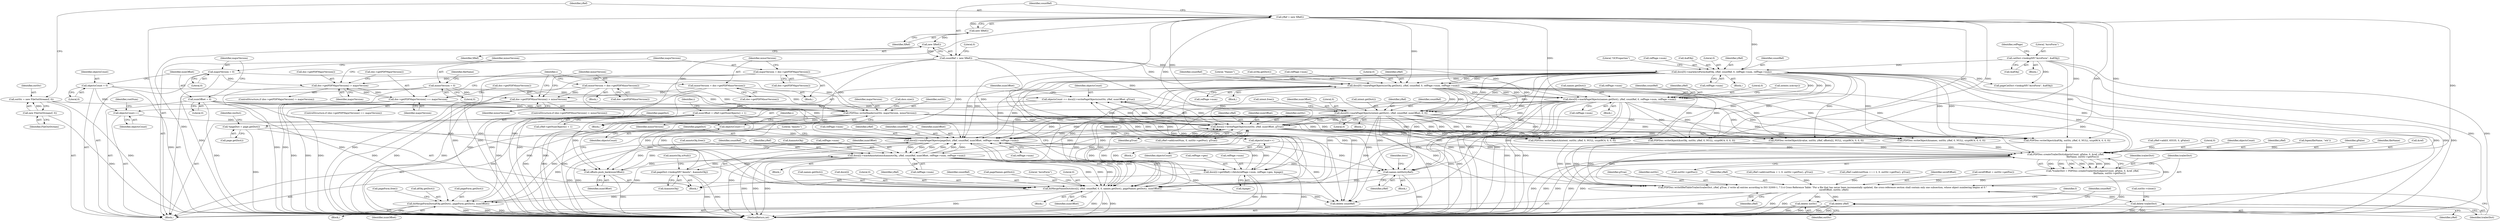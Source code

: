 digraph "0_poppler_5c9b08a875b07853be6c44e43ff5f7f059df666a@API" {
"1000778" [label="(Call,objectsCount += docs[i]->writePageObjects(outStr, yRef, numOffset, gTrue))"];
"1000780" [label="(Call,docs[i]->writePageObjects(outStr, yRef, numOffset, gTrue))"];
"1000316" [label="(Call,PDFDoc::writeHeader(outStr, majorVersion, minorVersion))"];
"1000299" [label="(Call,outStr = new FileOutStream(f, 0))"];
"1000301" [label="(Call,new FileOutStream(f, 0))"];
"1000124" [label="(Call,majorVersion = 0)"];
"1000234" [label="(Call,majorVersion = doc->getPDFMajorVersion())"];
"1000242" [label="(Call,doc->getPDFMajorVersion() == majorVersion)"];
"1000230" [label="(Call,doc->getPDFMajorVersion() > majorVersion)"];
"1000237" [label="(Call,minorVersion = doc->getPDFMinorVersion())"];
"1000247" [label="(Call,doc->getPDFMinorVersion() > minorVersion)"];
"1000251" [label="(Call,minorVersion = doc->getPDFMinorVersion())"];
"1000128" [label="(Call,minorVersion = 0)"];
"1000675" [label="(Call,docs[i]->markPageObjects(pageDict, yRef, countRef, numOffset, refPage->num, refPage->num))"];
"1000649" [label="(Call,*pageDict = page.getDict())"];
"1000303" [label="(Call,yRef = new XRef())"];
"1000305" [label="(Call,new XRef())"];
"1000354" [label="(Call,docs[0]->markAcroForm(&afObj, yRef, countRef, 0, refPage->num, refPage->num))"];
"1000341" [label="(Call,catDict->lookupNF(\"AcroForm\", &afObj))"];
"1000307" [label="(Call,countRef = new XRef())"];
"1000309" [label="(Call,new XRef())"];
"1000376" [label="(Call,docs[0]->markPageObjects(ocObj.getDict(), yRef, countRef, 0, refPage->num, refPage->num))"];
"1000695" [label="(Call,docs[i]->markAnnotations(&annotsObj, yRef, countRef, numOffset, refPage->num, refPage->num))"];
"1000687" [label="(Call,pageDict->lookupNF(\"Annots\", &annotsObj))"];
"1000397" [label="(Call,docs[0]->markPageObjects(names.getDict(), yRef, countRef, 0, refPage->num, refPage->num))"];
"1000594" [label="(Call,docs[0]->markPageObjects(intent.getDict(), yRef, countRef, numOffset, 0, 0))"];
"1000110" [label="(Call,numOffset = 0)"];
"1000735" [label="(Call,doMergeNameDict(docs[i], yRef, countRef, 0, 0, names.getDict(), pageNames.getDict(), numOffset))"];
"1000733" [label="(Call,names.initDict(yRef))"];
"1000785" [label="(Call,numOffset = yRef->getNumObjects() + 1)"];
"1000673" [label="(Call,offsets.push_back(numOffset))"];
"1000639" [label="(Call,docs[i]->getXRef()->fetch(refPage->num, refPage->gen, &page))"];
"1000771" [label="(Call,doMergeFormDict(afObj.getDict(), pageForm.getDict(), numOffset))"];
"1000106" [label="(Call,objectsCount = 0)"];
"1000911" [label="(Call,objectsCount++)"];
"1000948" [label="(Call,objectsCount++)"];
"1001043" [label="(Call,objectsCount++)"];
"1001063" [label="(Call,PDFDoc::createTrailerDict(objectsCount, gFalse, 0, &ref, yRef,\n                                                fileName, outStr->getPos()))"];
"1001061" [label="(Call,*trailerDict = PDFDoc::createTrailerDict(objectsCount, gFalse, 0, &ref, yRef,\n                                                fileName, outStr->getPos()))"];
"1001072" [label="(Call,PDFDoc::writeXRefTableTrailer(trailerDict, yRef, gTrue, // write all entries according to ISO 32000-1, 7.5.4 Cross-Reference Table: \"For a file that has never been incrementally updated, the cross-reference section shall contain only one subsection, whose object numbering begins at 0.\"\n                                uxrefOffset, outStr, yRef))"];
"1001079" [label="(Call,delete trailerDict)"];
"1001082" [label="(Call,delete outStr)"];
"1001086" [label="(Call,delete yRef)"];
"1000679" [label="(Identifier,numOffset)"];
"1001088" [label="(Call,delete countRef)"];
"1000309" [label="(Call,new XRef())"];
"1000249" [label="(Identifier,minorVersion)"];
"1000360" [label="(Call,refPage->num)"];
"1000379" [label="(Identifier,countRef)"];
"1000784" [label="(Identifier,gTrue)"];
"1000242" [label="(Call,doc->getPDFMajorVersion() == majorVersion)"];
"1000311" [label="(Call,yRef->add(0, 65535, 0, gFalse))"];
"1000743" [label="(Call,names.getDict())"];
"1000376" [label="(Call,docs[0]->markPageObjects(ocObj.getDict(), yRef, countRef, 0, refPage->num, refPage->num))"];
"1000786" [label="(Identifier,numOffset)"];
"1000689" [label="(Call,&annotsObj)"];
"1000598" [label="(Identifier,numOffset)"];
"1000617" [label="(Identifier,i)"];
"1000727" [label="(Block,)"];
"1000673" [label="(Call,offsets.push_back(numOffset))"];
"1000640" [label="(Call,refPage->num)"];
"1000912" [label="(Identifier,objectsCount)"];
"1000234" [label="(Call,majorVersion = doc->getPDFMajorVersion())"];
"1001085" [label="(Identifier,f)"];
"1001075" [label="(Identifier,gTrue)"];
"1001077" [label="(Identifier,outStr)"];
"1001066" [label="(Literal,0)"];
"1000318" [label="(Identifier,majorVersion)"];
"1000599" [label="(Literal,0)"];
"1000595" [label="(Call,intent.getDict())"];
"1000594" [label="(Call,docs[0]->markPageObjects(intent.getDict(), yRef, countRef, numOffset, 0, 0))"];
"1000410" [label="(Call,intents.isArray())"];
"1000736" [label="(Call,docs[i])"];
"1000343" [label="(Call,&afObj)"];
"1001074" [label="(Identifier,yRef)"];
"1000782" [label="(Identifier,yRef)"];
"1000694" [label="(Block,)"];
"1000651" [label="(Call,page.getDict())"];
"1000341" [label="(Call,catDict->lookupNF(\"AcroForm\", &afObj))"];
"1000112" [label="(Literal,0)"];
"1001064" [label="(Identifier,objectsCount)"];
"1000628" [label="(Block,)"];
"1000251" [label="(Call,minorVersion = doc->getPDFMinorVersion())"];
"1000704" [label="(Call,refPage->num)"];
"1000741" [label="(Literal,0)"];
"1000734" [label="(Identifier,yRef)"];
"1000701" [label="(Call,refPage->num)"];
"1000739" [label="(Identifier,yRef)"];
"1000133" [label="(Identifier,fileName)"];
"1000654" [label="(Identifier,resDict)"];
"1000596" [label="(Identifier,yRef)"];
"1000347" [label="(Identifier,refPage)"];
"1000130" [label="(Literal,0)"];
"1001069" [label="(Identifier,yRef)"];
"1000286" [label="(Call,fopen(fileName, \"wb\"))"];
"1001078" [label="(Identifier,yRef)"];
"1001089" [label="(Identifier,countRef)"];
"1001062" [label="(Identifier,trailerDict)"];
"1000326" [label="(Call,docs.size())"];
"1000398" [label="(Call,names.getDict())"];
"1000683" [label="(Call,refPage->num)"];
"1000773" [label="(Call,pageForm.getDict())"];
"1001080" [label="(Identifier,trailerDict)"];
"1000237" [label="(Call,minorVersion = doc->getPDFMinorVersion())"];
"1000693" [label="(Call,annotsObj.isNull())"];
"1001086" [label="(Call,delete yRef)"];
"1000780" [label="(Call,docs[i]->writePageObjects(outStr, yRef, numOffset, gTrue))"];
"1001072" [label="(Call,PDFDoc::writeXRefTableTrailer(trailerDict, yRef, gTrue, // write all entries according to ISO 32000-1, 7.5.4 Cross-Reference Table: \"For a file that has never been incrementally updated, the cross-reference section shall contain only one subsection, whose object numbering begins at 0.\"\n                                uxrefOffset, outStr, yRef))"];
"1000680" [label="(Call,refPage->num)"];
"1000355" [label="(Call,&afObj)"];
"1000745" [label="(Identifier,numOffset)"];
"1000305" [label="(Call,new XRef())"];
"1000597" [label="(Identifier,countRef)"];
"1000646" [label="(Call,&page)"];
"1000388" [label="(Literal,\"Names\")"];
"1000775" [label="(Call,pageForm.free())"];
"1000230" [label="(Call,doc->getPDFMajorVersion() > majorVersion)"];
"1001043" [label="(Call,objectsCount++)"];
"1000915" [label="(Identifier,rootNum)"];
"1001065" [label="(Identifier,gFalse)"];
"1000675" [label="(Call,docs[i]->markPageObjects(pageDict, yRef, countRef, numOffset, refPage->num, refPage->num))"];
"1000253" [label="(Call,doc->getPDFMinorVersion())"];
"1000312" [label="(Literal,0)"];
"1000778" [label="(Call,objectsCount += docs[i]->writePageObjects(outStr, yRef, numOffset, gTrue))"];
"1000639" [label="(Call,docs[i]->getXRef()->fetch(refPage->num, refPage->gen, &page))"];
"1000359" [label="(Literal,0)"];
"1001081" [label="(Call,outStr->close())"];
"1000252" [label="(Identifier,minorVersion)"];
"1000795" [label="(Call,yRef->add(rootNum, 0, outStr->getPos(), gTrue))"];
"1000108" [label="(Literal,0)"];
"1000229" [label="(ControlStructure,if (doc->getPDFMajorVersion() > majorVersion))"];
"1000700" [label="(Identifier,numOffset)"];
"1000677" [label="(Identifier,yRef)"];
"1000877" [label="(Call,PDFDoc::writeObject(&ocObj, outStr, yRef, 0, NULL, cryptRC4, 0, 0, 0))"];
"1000402" [label="(Call,refPage->num)"];
"1000363" [label="(Call,refPage->num)"];
"1000961" [label="(Block,)"];
"1000377" [label="(Call,ocObj.getDict())"];
"1000110" [label="(Call,numOffset = 0)"];
"1000107" [label="(Identifier,objectsCount)"];
"1000316" [label="(Call,PDFDoc::writeHeader(outStr, majorVersion, minorVersion))"];
"1001070" [label="(Identifier,fileName)"];
"1001063" [label="(Call,PDFDoc::createTrailerDict(objectsCount, gFalse, 0, &ref, yRef,\n                                                fileName, outStr->getPos()))"];
"1000731" [label="(Block,)"];
"1000302" [label="(Identifier,FileOutStream)"];
"1000650" [label="(Identifier,pageDict)"];
"1000241" [label="(ControlStructure,if (doc->getPDFMajorVersion() == majorVersion))"];
"1000232" [label="(Identifier,majorVersion)"];
"1000209" [label="(Identifier,i)"];
"1000235" [label="(Identifier,majorVersion)"];
"1001082" [label="(Call,delete outStr)"];
"1001083" [label="(Identifier,outStr)"];
"1000354" [label="(Call,docs[0]->markAcroForm(&afObj, yRef, countRef, 0, refPage->num, refPage->num))"];
"1000236" [label="(Call,doc->getPDFMajorVersion())"];
"1000400" [label="(Identifier,countRef)"];
"1000303" [label="(Call,yRef = new XRef())"];
"1001079" [label="(Call,delete trailerDict)"];
"1000763" [label="(Call,pageCatDict->lookupNF(\"AcroForm\", &afObj))"];
"1000342" [label="(Literal,\"AcroForm\")"];
"1000319" [label="(Identifier,minorVersion)"];
"1000247" [label="(Call,doc->getPDFMinorVersion() > minorVersion)"];
"1000124" [label="(Call,majorVersion = 0)"];
"1000735" [label="(Call,doMergeNameDict(docs[i], yRef, countRef, 0, 0, names.getDict(), pageNames.getDict(), numOffset))"];
"1000737" [label="(Identifier,docs)"];
"1000381" [label="(Call,refPage->num)"];
"1000399" [label="(Identifier,yRef)"];
"1000357" [label="(Identifier,yRef)"];
"1001087" [label="(Identifier,yRef)"];
"1000960" [label="(Identifier,i)"];
"1000111" [label="(Identifier,numOffset)"];
"1000772" [label="(Call,afObj.getDict())"];
"1000897" [label="(Call,PDFDoc::writeObject(&names, outStr, yRef, 0, NULL, cryptRC4, 0, 0, 0))"];
"1000618" [label="(Block,)"];
"1000740" [label="(Identifier,countRef)"];
"1000857" [label="(Call,PDFDoc::writeObject(&afObj, outStr, yRef, 0, NULL, cryptRC4, 0, 0, 0))"];
"1000128" [label="(Call,minorVersion = 0)"];
"1000308" [label="(Identifier,countRef)"];
"1000770" [label="(Block,)"];
"1000106" [label="(Call,objectsCount = 0)"];
"1000358" [label="(Identifier,countRef)"];
"1000707" [label="(Call,annotsObj.free())"];
"1000913" [label="(Call,yRef->add(rootNum + 1, 0, outStr->getPos(), gTrue))"];
"1000397" [label="(Call,docs[0]->markPageObjects(names.getDict(), yRef, countRef, 0, refPage->num, refPage->num))"];
"1000238" [label="(Identifier,minorVersion)"];
"1000695" [label="(Call,docs[i]->markAnnotations(&annotsObj, yRef, countRef, numOffset, refPage->num, refPage->num))"];
"1000605" [label="(Call,intent.free())"];
"1000246" [label="(ControlStructure,if (doc->getPDFMinorVersion() > minorVersion))"];
"1000239" [label="(Call,doc->getPDFMinorVersion())"];
"1000744" [label="(Call,pageNames.getDict())"];
"1000129" [label="(Identifier,minorVersion)"];
"1000948" [label="(Call,objectsCount++)"];
"1000699" [label="(Identifier,countRef)"];
"1000687" [label="(Call,pageDict->lookupNF(\"Annots\", &annotsObj))"];
"1001061" [label="(Call,*trailerDict = PDFDoc::createTrailerDict(objectsCount, gFalse, 0, &ref, yRef,\n                                                fileName, outStr->getPos()))"];
"1000300" [label="(Identifier,outStr)"];
"1000698" [label="(Identifier,yRef)"];
"1000733" [label="(Call,names.initDict(yRef))"];
"1000317" [label="(Identifier,outStr)"];
"1000783" [label="(Identifier,numOffset)"];
"1001071" [label="(Call,outStr->getPos())"];
"1000747" [label="(Literal,\"AcroForm\")"];
"1000233" [label="(Block,)"];
"1001073" [label="(Identifier,trailerDict)"];
"1000353" [label="(Block,)"];
"1000787" [label="(Call,yRef->getNumObjects() + 1)"];
"1000952" [label="(Identifier,i)"];
"1000304" [label="(Identifier,yRef)"];
"1000244" [label="(Identifier,majorVersion)"];
"1000380" [label="(Literal,0)"];
"1000771" [label="(Call,doMergeFormDict(afObj.getDict(), pageForm.getDict(), numOffset))"];
"1000306" [label="(Identifier,XRef)"];
"1000248" [label="(Call,doc->getPDFMinorVersion())"];
"1000781" [label="(Identifier,outStr)"];
"1000250" [label="(Block,)"];
"1000643" [label="(Call,refPage->gen)"];
"1000649" [label="(Call,*pageDict = page.getDict())"];
"1000126" [label="(Literal,0)"];
"1000299" [label="(Call,outStr = new FileOutStream(f, 0))"];
"1000243" [label="(Call,doc->getPDFMajorVersion())"];
"1001120" [label="(MethodReturn,int)"];
"1000742" [label="(Literal,0)"];
"1000962" [label="(Call,yRef->add(rootNum + i + 2, 0, outStr->getPos(), gTrue))"];
"1001076" [label="(Identifier,uxrefOffset)"];
"1000125" [label="(Identifier,majorVersion)"];
"1000378" [label="(Identifier,yRef)"];
"1000401" [label="(Literal,0)"];
"1000674" [label="(Identifier,numOffset)"];
"1001044" [label="(Identifier,objectsCount)"];
"1000384" [label="(Call,refPage->num)"];
"1000405" [label="(Call,refPage->num)"];
"1000600" [label="(Literal,0)"];
"1000396" [label="(Block,)"];
"1001067" [label="(Call,&ref)"];
"1000836" [label="(Call,PDFDoc::writeObject(&intent, outStr, yRef, 0, NULL, cryptRC4, 0, 0, 0))"];
"1000688" [label="(Literal,\"Annots\")"];
"1000375" [label="(Block,)"];
"1000307" [label="(Call,countRef = new XRef())"];
"1000328" [label="(Block,)"];
"1000911" [label="(Call,objectsCount++)"];
"1000367" [label="(Literal,\"OCProperties\")"];
"1000301" [label="(Call,new FileOutStream(f, 0))"];
"1000774" [label="(Identifier,numOffset)"];
"1001046" [label="(Call,uxrefOffset = outStr->getPos())"];
"1000231" [label="(Call,doc->getPDFMajorVersion())"];
"1001027" [label="(Call,PDFDoc::writeObject(&value, outStr, yRef, offsets[i], NULL, cryptRC4, 0, 0, 0))"];
"1000949" [label="(Identifier,objectsCount)"];
"1000678" [label="(Identifier,countRef)"];
"1000779" [label="(Identifier,objectsCount)"];
"1000696" [label="(Call,&annotsObj)"];
"1000593" [label="(Block,)"];
"1000310" [label="(Identifier,XRef)"];
"1000104" [label="(Block,)"];
"1000785" [label="(Call,numOffset = yRef->getNumObjects() + 1)"];
"1000676" [label="(Identifier,pageDict)"];
"1000778" -> "1000618"  [label="AST: "];
"1000778" -> "1000780"  [label="CFG: "];
"1000779" -> "1000778"  [label="AST: "];
"1000780" -> "1000778"  [label="AST: "];
"1000786" -> "1000778"  [label="CFG: "];
"1000778" -> "1001120"  [label="DDG: "];
"1000780" -> "1000778"  [label="DDG: "];
"1000780" -> "1000778"  [label="DDG: "];
"1000780" -> "1000778"  [label="DDG: "];
"1000780" -> "1000778"  [label="DDG: "];
"1000106" -> "1000778"  [label="DDG: "];
"1000778" -> "1000911"  [label="DDG: "];
"1000780" -> "1000784"  [label="CFG: "];
"1000781" -> "1000780"  [label="AST: "];
"1000782" -> "1000780"  [label="AST: "];
"1000783" -> "1000780"  [label="AST: "];
"1000784" -> "1000780"  [label="AST: "];
"1000780" -> "1000675"  [label="DDG: "];
"1000780" -> "1000733"  [label="DDG: "];
"1000780" -> "1000735"  [label="DDG: "];
"1000316" -> "1000780"  [label="DDG: "];
"1000675" -> "1000780"  [label="DDG: "];
"1000675" -> "1000780"  [label="DDG: "];
"1000303" -> "1000780"  [label="DDG: "];
"1000354" -> "1000780"  [label="DDG: "];
"1000735" -> "1000780"  [label="DDG: "];
"1000735" -> "1000780"  [label="DDG: "];
"1000376" -> "1000780"  [label="DDG: "];
"1000695" -> "1000780"  [label="DDG: "];
"1000695" -> "1000780"  [label="DDG: "];
"1000397" -> "1000780"  [label="DDG: "];
"1000594" -> "1000780"  [label="DDG: "];
"1000594" -> "1000780"  [label="DDG: "];
"1000785" -> "1000780"  [label="DDG: "];
"1000771" -> "1000780"  [label="DDG: "];
"1000110" -> "1000780"  [label="DDG: "];
"1000780" -> "1000795"  [label="DDG: "];
"1000780" -> "1000836"  [label="DDG: "];
"1000780" -> "1000836"  [label="DDG: "];
"1000780" -> "1000857"  [label="DDG: "];
"1000780" -> "1000857"  [label="DDG: "];
"1000780" -> "1000877"  [label="DDG: "];
"1000780" -> "1000877"  [label="DDG: "];
"1000780" -> "1000897"  [label="DDG: "];
"1000780" -> "1000897"  [label="DDG: "];
"1000780" -> "1001027"  [label="DDG: "];
"1000780" -> "1001027"  [label="DDG: "];
"1000780" -> "1001063"  [label="DDG: "];
"1000780" -> "1001072"  [label="DDG: "];
"1000316" -> "1000104"  [label="AST: "];
"1000316" -> "1000319"  [label="CFG: "];
"1000317" -> "1000316"  [label="AST: "];
"1000318" -> "1000316"  [label="AST: "];
"1000319" -> "1000316"  [label="AST: "];
"1000326" -> "1000316"  [label="CFG: "];
"1000316" -> "1001120"  [label="DDG: "];
"1000316" -> "1001120"  [label="DDG: "];
"1000316" -> "1001120"  [label="DDG: "];
"1000299" -> "1000316"  [label="DDG: "];
"1000124" -> "1000316"  [label="DDG: "];
"1000234" -> "1000316"  [label="DDG: "];
"1000242" -> "1000316"  [label="DDG: "];
"1000237" -> "1000316"  [label="DDG: "];
"1000247" -> "1000316"  [label="DDG: "];
"1000251" -> "1000316"  [label="DDG: "];
"1000128" -> "1000316"  [label="DDG: "];
"1000316" -> "1000836"  [label="DDG: "];
"1000316" -> "1000857"  [label="DDG: "];
"1000316" -> "1000877"  [label="DDG: "];
"1000316" -> "1000897"  [label="DDG: "];
"1000316" -> "1001027"  [label="DDG: "];
"1000316" -> "1001072"  [label="DDG: "];
"1000299" -> "1000104"  [label="AST: "];
"1000299" -> "1000301"  [label="CFG: "];
"1000300" -> "1000299"  [label="AST: "];
"1000301" -> "1000299"  [label="AST: "];
"1000304" -> "1000299"  [label="CFG: "];
"1000299" -> "1001120"  [label="DDG: "];
"1000301" -> "1000299"  [label="DDG: "];
"1000301" -> "1000302"  [label="CFG: "];
"1000302" -> "1000301"  [label="AST: "];
"1000301" -> "1001120"  [label="DDG: "];
"1000124" -> "1000104"  [label="AST: "];
"1000124" -> "1000126"  [label="CFG: "];
"1000125" -> "1000124"  [label="AST: "];
"1000126" -> "1000124"  [label="AST: "];
"1000129" -> "1000124"  [label="CFG: "];
"1000124" -> "1001120"  [label="DDG: "];
"1000124" -> "1000230"  [label="DDG: "];
"1000234" -> "1000233"  [label="AST: "];
"1000234" -> "1000236"  [label="CFG: "];
"1000235" -> "1000234"  [label="AST: "];
"1000236" -> "1000234"  [label="AST: "];
"1000238" -> "1000234"  [label="CFG: "];
"1000234" -> "1001120"  [label="DDG: "];
"1000234" -> "1001120"  [label="DDG: "];
"1000234" -> "1000230"  [label="DDG: "];
"1000242" -> "1000241"  [label="AST: "];
"1000242" -> "1000244"  [label="CFG: "];
"1000243" -> "1000242"  [label="AST: "];
"1000244" -> "1000242"  [label="AST: "];
"1000248" -> "1000242"  [label="CFG: "];
"1000209" -> "1000242"  [label="CFG: "];
"1000242" -> "1001120"  [label="DDG: "];
"1000242" -> "1001120"  [label="DDG: "];
"1000242" -> "1001120"  [label="DDG: "];
"1000242" -> "1000230"  [label="DDG: "];
"1000230" -> "1000242"  [label="DDG: "];
"1000230" -> "1000229"  [label="AST: "];
"1000230" -> "1000232"  [label="CFG: "];
"1000231" -> "1000230"  [label="AST: "];
"1000232" -> "1000230"  [label="AST: "];
"1000235" -> "1000230"  [label="CFG: "];
"1000243" -> "1000230"  [label="CFG: "];
"1000230" -> "1001120"  [label="DDG: "];
"1000237" -> "1000233"  [label="AST: "];
"1000237" -> "1000239"  [label="CFG: "];
"1000238" -> "1000237"  [label="AST: "];
"1000239" -> "1000237"  [label="AST: "];
"1000209" -> "1000237"  [label="CFG: "];
"1000237" -> "1001120"  [label="DDG: "];
"1000237" -> "1001120"  [label="DDG: "];
"1000237" -> "1000247"  [label="DDG: "];
"1000247" -> "1000246"  [label="AST: "];
"1000247" -> "1000249"  [label="CFG: "];
"1000248" -> "1000247"  [label="AST: "];
"1000249" -> "1000247"  [label="AST: "];
"1000252" -> "1000247"  [label="CFG: "];
"1000209" -> "1000247"  [label="CFG: "];
"1000247" -> "1001120"  [label="DDG: "];
"1000247" -> "1001120"  [label="DDG: "];
"1000247" -> "1001120"  [label="DDG: "];
"1000251" -> "1000247"  [label="DDG: "];
"1000128" -> "1000247"  [label="DDG: "];
"1000251" -> "1000250"  [label="AST: "];
"1000251" -> "1000253"  [label="CFG: "];
"1000252" -> "1000251"  [label="AST: "];
"1000253" -> "1000251"  [label="AST: "];
"1000209" -> "1000251"  [label="CFG: "];
"1000251" -> "1001120"  [label="DDG: "];
"1000251" -> "1001120"  [label="DDG: "];
"1000128" -> "1000104"  [label="AST: "];
"1000128" -> "1000130"  [label="CFG: "];
"1000129" -> "1000128"  [label="AST: "];
"1000130" -> "1000128"  [label="AST: "];
"1000133" -> "1000128"  [label="CFG: "];
"1000128" -> "1001120"  [label="DDG: "];
"1000675" -> "1000628"  [label="AST: "];
"1000675" -> "1000683"  [label="CFG: "];
"1000676" -> "1000675"  [label="AST: "];
"1000677" -> "1000675"  [label="AST: "];
"1000678" -> "1000675"  [label="AST: "];
"1000679" -> "1000675"  [label="AST: "];
"1000680" -> "1000675"  [label="AST: "];
"1000683" -> "1000675"  [label="AST: "];
"1000688" -> "1000675"  [label="CFG: "];
"1000675" -> "1001120"  [label="DDG: "];
"1000675" -> "1001120"  [label="DDG: "];
"1000675" -> "1001120"  [label="DDG: "];
"1000675" -> "1000639"  [label="DDG: "];
"1000675" -> "1000673"  [label="DDG: "];
"1000649" -> "1000675"  [label="DDG: "];
"1000303" -> "1000675"  [label="DDG: "];
"1000354" -> "1000675"  [label="DDG: "];
"1000354" -> "1000675"  [label="DDG: "];
"1000376" -> "1000675"  [label="DDG: "];
"1000376" -> "1000675"  [label="DDG: "];
"1000695" -> "1000675"  [label="DDG: "];
"1000695" -> "1000675"  [label="DDG: "];
"1000397" -> "1000675"  [label="DDG: "];
"1000397" -> "1000675"  [label="DDG: "];
"1000594" -> "1000675"  [label="DDG: "];
"1000594" -> "1000675"  [label="DDG: "];
"1000307" -> "1000675"  [label="DDG: "];
"1000735" -> "1000675"  [label="DDG: "];
"1000673" -> "1000675"  [label="DDG: "];
"1000639" -> "1000675"  [label="DDG: "];
"1000675" -> "1000695"  [label="DDG: "];
"1000675" -> "1000695"  [label="DDG: "];
"1000675" -> "1000695"  [label="DDG: "];
"1000675" -> "1000695"  [label="DDG: "];
"1000675" -> "1000733"  [label="DDG: "];
"1000675" -> "1000735"  [label="DDG: "];
"1000675" -> "1000735"  [label="DDG: "];
"1000675" -> "1000735"  [label="DDG: "];
"1000675" -> "1000771"  [label="DDG: "];
"1000675" -> "1001088"  [label="DDG: "];
"1000649" -> "1000628"  [label="AST: "];
"1000649" -> "1000651"  [label="CFG: "];
"1000650" -> "1000649"  [label="AST: "];
"1000651" -> "1000649"  [label="AST: "];
"1000654" -> "1000649"  [label="CFG: "];
"1000649" -> "1001120"  [label="DDG: "];
"1000303" -> "1000104"  [label="AST: "];
"1000303" -> "1000305"  [label="CFG: "];
"1000304" -> "1000303"  [label="AST: "];
"1000305" -> "1000303"  [label="AST: "];
"1000308" -> "1000303"  [label="CFG: "];
"1000305" -> "1000303"  [label="DDG: "];
"1000303" -> "1000354"  [label="DDG: "];
"1000303" -> "1000376"  [label="DDG: "];
"1000303" -> "1000397"  [label="DDG: "];
"1000303" -> "1000594"  [label="DDG: "];
"1000303" -> "1000733"  [label="DDG: "];
"1000303" -> "1000735"  [label="DDG: "];
"1000303" -> "1000836"  [label="DDG: "];
"1000303" -> "1000857"  [label="DDG: "];
"1000303" -> "1000877"  [label="DDG: "];
"1000303" -> "1000897"  [label="DDG: "];
"1000303" -> "1001027"  [label="DDG: "];
"1000303" -> "1001063"  [label="DDG: "];
"1000305" -> "1000306"  [label="CFG: "];
"1000306" -> "1000305"  [label="AST: "];
"1000305" -> "1000309"  [label="DDG: "];
"1000354" -> "1000353"  [label="AST: "];
"1000354" -> "1000363"  [label="CFG: "];
"1000355" -> "1000354"  [label="AST: "];
"1000357" -> "1000354"  [label="AST: "];
"1000358" -> "1000354"  [label="AST: "];
"1000359" -> "1000354"  [label="AST: "];
"1000360" -> "1000354"  [label="AST: "];
"1000363" -> "1000354"  [label="AST: "];
"1000367" -> "1000354"  [label="CFG: "];
"1000354" -> "1001120"  [label="DDG: "];
"1000354" -> "1001120"  [label="DDG: "];
"1000354" -> "1001120"  [label="DDG: "];
"1000341" -> "1000354"  [label="DDG: "];
"1000307" -> "1000354"  [label="DDG: "];
"1000354" -> "1000376"  [label="DDG: "];
"1000354" -> "1000376"  [label="DDG: "];
"1000354" -> "1000376"  [label="DDG: "];
"1000354" -> "1000397"  [label="DDG: "];
"1000354" -> "1000397"  [label="DDG: "];
"1000354" -> "1000397"  [label="DDG: "];
"1000354" -> "1000594"  [label="DDG: "];
"1000354" -> "1000594"  [label="DDG: "];
"1000354" -> "1000639"  [label="DDG: "];
"1000354" -> "1000733"  [label="DDG: "];
"1000354" -> "1000735"  [label="DDG: "];
"1000354" -> "1000735"  [label="DDG: "];
"1000354" -> "1000763"  [label="DDG: "];
"1000354" -> "1000836"  [label="DDG: "];
"1000354" -> "1000857"  [label="DDG: "];
"1000354" -> "1000857"  [label="DDG: "];
"1000354" -> "1000877"  [label="DDG: "];
"1000354" -> "1000897"  [label="DDG: "];
"1000354" -> "1001027"  [label="DDG: "];
"1000354" -> "1001063"  [label="DDG: "];
"1000354" -> "1001088"  [label="DDG: "];
"1000341" -> "1000328"  [label="AST: "];
"1000341" -> "1000343"  [label="CFG: "];
"1000342" -> "1000341"  [label="AST: "];
"1000343" -> "1000341"  [label="AST: "];
"1000347" -> "1000341"  [label="CFG: "];
"1000341" -> "1001120"  [label="DDG: "];
"1000341" -> "1001120"  [label="DDG: "];
"1000341" -> "1000763"  [label="DDG: "];
"1000341" -> "1000857"  [label="DDG: "];
"1000307" -> "1000104"  [label="AST: "];
"1000307" -> "1000309"  [label="CFG: "];
"1000308" -> "1000307"  [label="AST: "];
"1000309" -> "1000307"  [label="AST: "];
"1000312" -> "1000307"  [label="CFG: "];
"1000307" -> "1001120"  [label="DDG: "];
"1000309" -> "1000307"  [label="DDG: "];
"1000307" -> "1000376"  [label="DDG: "];
"1000307" -> "1000397"  [label="DDG: "];
"1000307" -> "1000594"  [label="DDG: "];
"1000307" -> "1000735"  [label="DDG: "];
"1000307" -> "1001088"  [label="DDG: "];
"1000309" -> "1000310"  [label="CFG: "];
"1000310" -> "1000309"  [label="AST: "];
"1000309" -> "1001120"  [label="DDG: "];
"1000376" -> "1000375"  [label="AST: "];
"1000376" -> "1000384"  [label="CFG: "];
"1000377" -> "1000376"  [label="AST: "];
"1000378" -> "1000376"  [label="AST: "];
"1000379" -> "1000376"  [label="AST: "];
"1000380" -> "1000376"  [label="AST: "];
"1000381" -> "1000376"  [label="AST: "];
"1000384" -> "1000376"  [label="AST: "];
"1000388" -> "1000376"  [label="CFG: "];
"1000376" -> "1001120"  [label="DDG: "];
"1000376" -> "1001120"  [label="DDG: "];
"1000376" -> "1001120"  [label="DDG: "];
"1000376" -> "1000397"  [label="DDG: "];
"1000376" -> "1000397"  [label="DDG: "];
"1000376" -> "1000397"  [label="DDG: "];
"1000376" -> "1000594"  [label="DDG: "];
"1000376" -> "1000594"  [label="DDG: "];
"1000376" -> "1000639"  [label="DDG: "];
"1000376" -> "1000733"  [label="DDG: "];
"1000376" -> "1000735"  [label="DDG: "];
"1000376" -> "1000735"  [label="DDG: "];
"1000376" -> "1000836"  [label="DDG: "];
"1000376" -> "1000857"  [label="DDG: "];
"1000376" -> "1000877"  [label="DDG: "];
"1000376" -> "1000897"  [label="DDG: "];
"1000376" -> "1001027"  [label="DDG: "];
"1000376" -> "1001063"  [label="DDG: "];
"1000376" -> "1001088"  [label="DDG: "];
"1000695" -> "1000694"  [label="AST: "];
"1000695" -> "1000704"  [label="CFG: "];
"1000696" -> "1000695"  [label="AST: "];
"1000698" -> "1000695"  [label="AST: "];
"1000699" -> "1000695"  [label="AST: "];
"1000700" -> "1000695"  [label="AST: "];
"1000701" -> "1000695"  [label="AST: "];
"1000704" -> "1000695"  [label="AST: "];
"1000707" -> "1000695"  [label="CFG: "];
"1000695" -> "1001120"  [label="DDG: "];
"1000695" -> "1001120"  [label="DDG: "];
"1000695" -> "1001120"  [label="DDG: "];
"1000695" -> "1000639"  [label="DDG: "];
"1000695" -> "1000673"  [label="DDG: "];
"1000695" -> "1000687"  [label="DDG: "];
"1000687" -> "1000695"  [label="DDG: "];
"1000695" -> "1000733"  [label="DDG: "];
"1000695" -> "1000735"  [label="DDG: "];
"1000695" -> "1000735"  [label="DDG: "];
"1000695" -> "1000735"  [label="DDG: "];
"1000695" -> "1000771"  [label="DDG: "];
"1000695" -> "1001088"  [label="DDG: "];
"1000687" -> "1000628"  [label="AST: "];
"1000687" -> "1000689"  [label="CFG: "];
"1000688" -> "1000687"  [label="AST: "];
"1000689" -> "1000687"  [label="AST: "];
"1000693" -> "1000687"  [label="CFG: "];
"1000687" -> "1001120"  [label="DDG: "];
"1000687" -> "1001120"  [label="DDG: "];
"1000397" -> "1000396"  [label="AST: "];
"1000397" -> "1000405"  [label="CFG: "];
"1000398" -> "1000397"  [label="AST: "];
"1000399" -> "1000397"  [label="AST: "];
"1000400" -> "1000397"  [label="AST: "];
"1000401" -> "1000397"  [label="AST: "];
"1000402" -> "1000397"  [label="AST: "];
"1000405" -> "1000397"  [label="AST: "];
"1000410" -> "1000397"  [label="CFG: "];
"1000397" -> "1001120"  [label="DDG: "];
"1000397" -> "1001120"  [label="DDG: "];
"1000397" -> "1001120"  [label="DDG: "];
"1000397" -> "1000594"  [label="DDG: "];
"1000397" -> "1000594"  [label="DDG: "];
"1000397" -> "1000639"  [label="DDG: "];
"1000397" -> "1000733"  [label="DDG: "];
"1000397" -> "1000735"  [label="DDG: "];
"1000397" -> "1000735"  [label="DDG: "];
"1000397" -> "1000836"  [label="DDG: "];
"1000397" -> "1000857"  [label="DDG: "];
"1000397" -> "1000877"  [label="DDG: "];
"1000397" -> "1000897"  [label="DDG: "];
"1000397" -> "1001027"  [label="DDG: "];
"1000397" -> "1001063"  [label="DDG: "];
"1000397" -> "1001088"  [label="DDG: "];
"1000594" -> "1000593"  [label="AST: "];
"1000594" -> "1000600"  [label="CFG: "];
"1000595" -> "1000594"  [label="AST: "];
"1000596" -> "1000594"  [label="AST: "];
"1000597" -> "1000594"  [label="AST: "];
"1000598" -> "1000594"  [label="AST: "];
"1000599" -> "1000594"  [label="AST: "];
"1000600" -> "1000594"  [label="AST: "];
"1000605" -> "1000594"  [label="CFG: "];
"1000594" -> "1001120"  [label="DDG: "];
"1000594" -> "1001120"  [label="DDG: "];
"1000594" -> "1001120"  [label="DDG: "];
"1000110" -> "1000594"  [label="DDG: "];
"1000594" -> "1000673"  [label="DDG: "];
"1000594" -> "1000733"  [label="DDG: "];
"1000594" -> "1000735"  [label="DDG: "];
"1000594" -> "1000735"  [label="DDG: "];
"1000594" -> "1000735"  [label="DDG: "];
"1000594" -> "1000771"  [label="DDG: "];
"1000594" -> "1000836"  [label="DDG: "];
"1000594" -> "1000857"  [label="DDG: "];
"1000594" -> "1000877"  [label="DDG: "];
"1000594" -> "1000897"  [label="DDG: "];
"1000594" -> "1001027"  [label="DDG: "];
"1000594" -> "1001063"  [label="DDG: "];
"1000594" -> "1001088"  [label="DDG: "];
"1000110" -> "1000104"  [label="AST: "];
"1000110" -> "1000112"  [label="CFG: "];
"1000111" -> "1000110"  [label="AST: "];
"1000112" -> "1000110"  [label="AST: "];
"1000125" -> "1000110"  [label="CFG: "];
"1000110" -> "1001120"  [label="DDG: "];
"1000110" -> "1000673"  [label="DDG: "];
"1000110" -> "1000735"  [label="DDG: "];
"1000110" -> "1000771"  [label="DDG: "];
"1000735" -> "1000727"  [label="AST: "];
"1000735" -> "1000745"  [label="CFG: "];
"1000736" -> "1000735"  [label="AST: "];
"1000739" -> "1000735"  [label="AST: "];
"1000740" -> "1000735"  [label="AST: "];
"1000741" -> "1000735"  [label="AST: "];
"1000742" -> "1000735"  [label="AST: "];
"1000743" -> "1000735"  [label="AST: "];
"1000744" -> "1000735"  [label="AST: "];
"1000745" -> "1000735"  [label="AST: "];
"1000747" -> "1000735"  [label="CFG: "];
"1000735" -> "1001120"  [label="DDG: "];
"1000735" -> "1001120"  [label="DDG: "];
"1000735" -> "1001120"  [label="DDG: "];
"1000735" -> "1001120"  [label="DDG: "];
"1000733" -> "1000735"  [label="DDG: "];
"1000785" -> "1000735"  [label="DDG: "];
"1000735" -> "1000771"  [label="DDG: "];
"1000735" -> "1001088"  [label="DDG: "];
"1000733" -> "1000731"  [label="AST: "];
"1000733" -> "1000734"  [label="CFG: "];
"1000734" -> "1000733"  [label="AST: "];
"1000737" -> "1000733"  [label="CFG: "];
"1000733" -> "1001120"  [label="DDG: "];
"1000785" -> "1000618"  [label="AST: "];
"1000785" -> "1000787"  [label="CFG: "];
"1000786" -> "1000785"  [label="AST: "];
"1000787" -> "1000785"  [label="AST: "];
"1000617" -> "1000785"  [label="CFG: "];
"1000785" -> "1001120"  [label="DDG: "];
"1000785" -> "1000673"  [label="DDG: "];
"1000785" -> "1000771"  [label="DDG: "];
"1000673" -> "1000628"  [label="AST: "];
"1000673" -> "1000674"  [label="CFG: "];
"1000674" -> "1000673"  [label="AST: "];
"1000676" -> "1000673"  [label="CFG: "];
"1000673" -> "1001120"  [label="DDG: "];
"1000639" -> "1000628"  [label="AST: "];
"1000639" -> "1000646"  [label="CFG: "];
"1000640" -> "1000639"  [label="AST: "];
"1000643" -> "1000639"  [label="AST: "];
"1000646" -> "1000639"  [label="AST: "];
"1000650" -> "1000639"  [label="CFG: "];
"1000639" -> "1001120"  [label="DDG: "];
"1000639" -> "1001120"  [label="DDG: "];
"1000639" -> "1001120"  [label="DDG: "];
"1000771" -> "1000770"  [label="AST: "];
"1000771" -> "1000774"  [label="CFG: "];
"1000772" -> "1000771"  [label="AST: "];
"1000773" -> "1000771"  [label="AST: "];
"1000774" -> "1000771"  [label="AST: "];
"1000775" -> "1000771"  [label="CFG: "];
"1000771" -> "1001120"  [label="DDG: "];
"1000771" -> "1001120"  [label="DDG: "];
"1000771" -> "1001120"  [label="DDG: "];
"1000106" -> "1000104"  [label="AST: "];
"1000106" -> "1000108"  [label="CFG: "];
"1000107" -> "1000106"  [label="AST: "];
"1000108" -> "1000106"  [label="AST: "];
"1000111" -> "1000106"  [label="CFG: "];
"1000106" -> "1001120"  [label="DDG: "];
"1000106" -> "1000911"  [label="DDG: "];
"1000911" -> "1000104"  [label="AST: "];
"1000911" -> "1000912"  [label="CFG: "];
"1000912" -> "1000911"  [label="AST: "];
"1000915" -> "1000911"  [label="CFG: "];
"1000911" -> "1000948"  [label="DDG: "];
"1000948" -> "1000104"  [label="AST: "];
"1000948" -> "1000949"  [label="CFG: "];
"1000949" -> "1000948"  [label="AST: "];
"1000952" -> "1000948"  [label="CFG: "];
"1000948" -> "1001043"  [label="DDG: "];
"1000948" -> "1001063"  [label="DDG: "];
"1001043" -> "1000961"  [label="AST: "];
"1001043" -> "1001044"  [label="CFG: "];
"1001044" -> "1001043"  [label="AST: "];
"1000960" -> "1001043"  [label="CFG: "];
"1001043" -> "1001063"  [label="DDG: "];
"1001063" -> "1001061"  [label="AST: "];
"1001063" -> "1001071"  [label="CFG: "];
"1001064" -> "1001063"  [label="AST: "];
"1001065" -> "1001063"  [label="AST: "];
"1001066" -> "1001063"  [label="AST: "];
"1001067" -> "1001063"  [label="AST: "];
"1001069" -> "1001063"  [label="AST: "];
"1001070" -> "1001063"  [label="AST: "];
"1001071" -> "1001063"  [label="AST: "];
"1001061" -> "1001063"  [label="CFG: "];
"1001063" -> "1001120"  [label="DDG: "];
"1001063" -> "1001120"  [label="DDG: "];
"1001063" -> "1001120"  [label="DDG: "];
"1001063" -> "1001120"  [label="DDG: "];
"1001063" -> "1001120"  [label="DDG: "];
"1001063" -> "1001061"  [label="DDG: "];
"1001063" -> "1001061"  [label="DDG: "];
"1001063" -> "1001061"  [label="DDG: "];
"1001063" -> "1001061"  [label="DDG: "];
"1001063" -> "1001061"  [label="DDG: "];
"1001063" -> "1001061"  [label="DDG: "];
"1001063" -> "1001061"  [label="DDG: "];
"1000311" -> "1001063"  [label="DDG: "];
"1000877" -> "1001063"  [label="DDG: "];
"1000836" -> "1001063"  [label="DDG: "];
"1000897" -> "1001063"  [label="DDG: "];
"1001027" -> "1001063"  [label="DDG: "];
"1000857" -> "1001063"  [label="DDG: "];
"1000286" -> "1001063"  [label="DDG: "];
"1001063" -> "1001072"  [label="DDG: "];
"1001061" -> "1000104"  [label="AST: "];
"1001062" -> "1001061"  [label="AST: "];
"1001073" -> "1001061"  [label="CFG: "];
"1001061" -> "1001120"  [label="DDG: "];
"1001061" -> "1001072"  [label="DDG: "];
"1001072" -> "1000104"  [label="AST: "];
"1001072" -> "1001078"  [label="CFG: "];
"1001073" -> "1001072"  [label="AST: "];
"1001074" -> "1001072"  [label="AST: "];
"1001075" -> "1001072"  [label="AST: "];
"1001076" -> "1001072"  [label="AST: "];
"1001077" -> "1001072"  [label="AST: "];
"1001078" -> "1001072"  [label="AST: "];
"1001080" -> "1001072"  [label="CFG: "];
"1001072" -> "1001120"  [label="DDG: "];
"1001072" -> "1001120"  [label="DDG: "];
"1001072" -> "1001120"  [label="DDG: "];
"1000913" -> "1001072"  [label="DDG: "];
"1000962" -> "1001072"  [label="DDG: "];
"1001046" -> "1001072"  [label="DDG: "];
"1000857" -> "1001072"  [label="DDG: "];
"1000836" -> "1001072"  [label="DDG: "];
"1000877" -> "1001072"  [label="DDG: "];
"1001027" -> "1001072"  [label="DDG: "];
"1000897" -> "1001072"  [label="DDG: "];
"1001072" -> "1001079"  [label="DDG: "];
"1001072" -> "1001082"  [label="DDG: "];
"1001072" -> "1001086"  [label="DDG: "];
"1001079" -> "1000104"  [label="AST: "];
"1001079" -> "1001080"  [label="CFG: "];
"1001080" -> "1001079"  [label="AST: "];
"1001081" -> "1001079"  [label="CFG: "];
"1001079" -> "1001120"  [label="DDG: "];
"1001079" -> "1001120"  [label="DDG: "];
"1001082" -> "1000104"  [label="AST: "];
"1001082" -> "1001083"  [label="CFG: "];
"1001083" -> "1001082"  [label="AST: "];
"1001085" -> "1001082"  [label="CFG: "];
"1001082" -> "1001120"  [label="DDG: "];
"1001082" -> "1001120"  [label="DDG: "];
"1001086" -> "1000104"  [label="AST: "];
"1001086" -> "1001087"  [label="CFG: "];
"1001087" -> "1001086"  [label="AST: "];
"1001089" -> "1001086"  [label="CFG: "];
"1001086" -> "1001120"  [label="DDG: "];
"1001086" -> "1001120"  [label="DDG: "];
}

